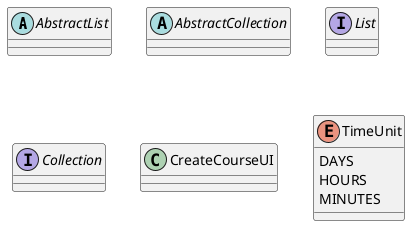@startuml
'https://plantuml.com/class-diagram

abstract class AbstractList
abstract AbstractCollection
interface List
interface Collection


class CreateCourseUI{

}

enum TimeUnit {
DAYS
HOURS
MINUTES
}

@enduml